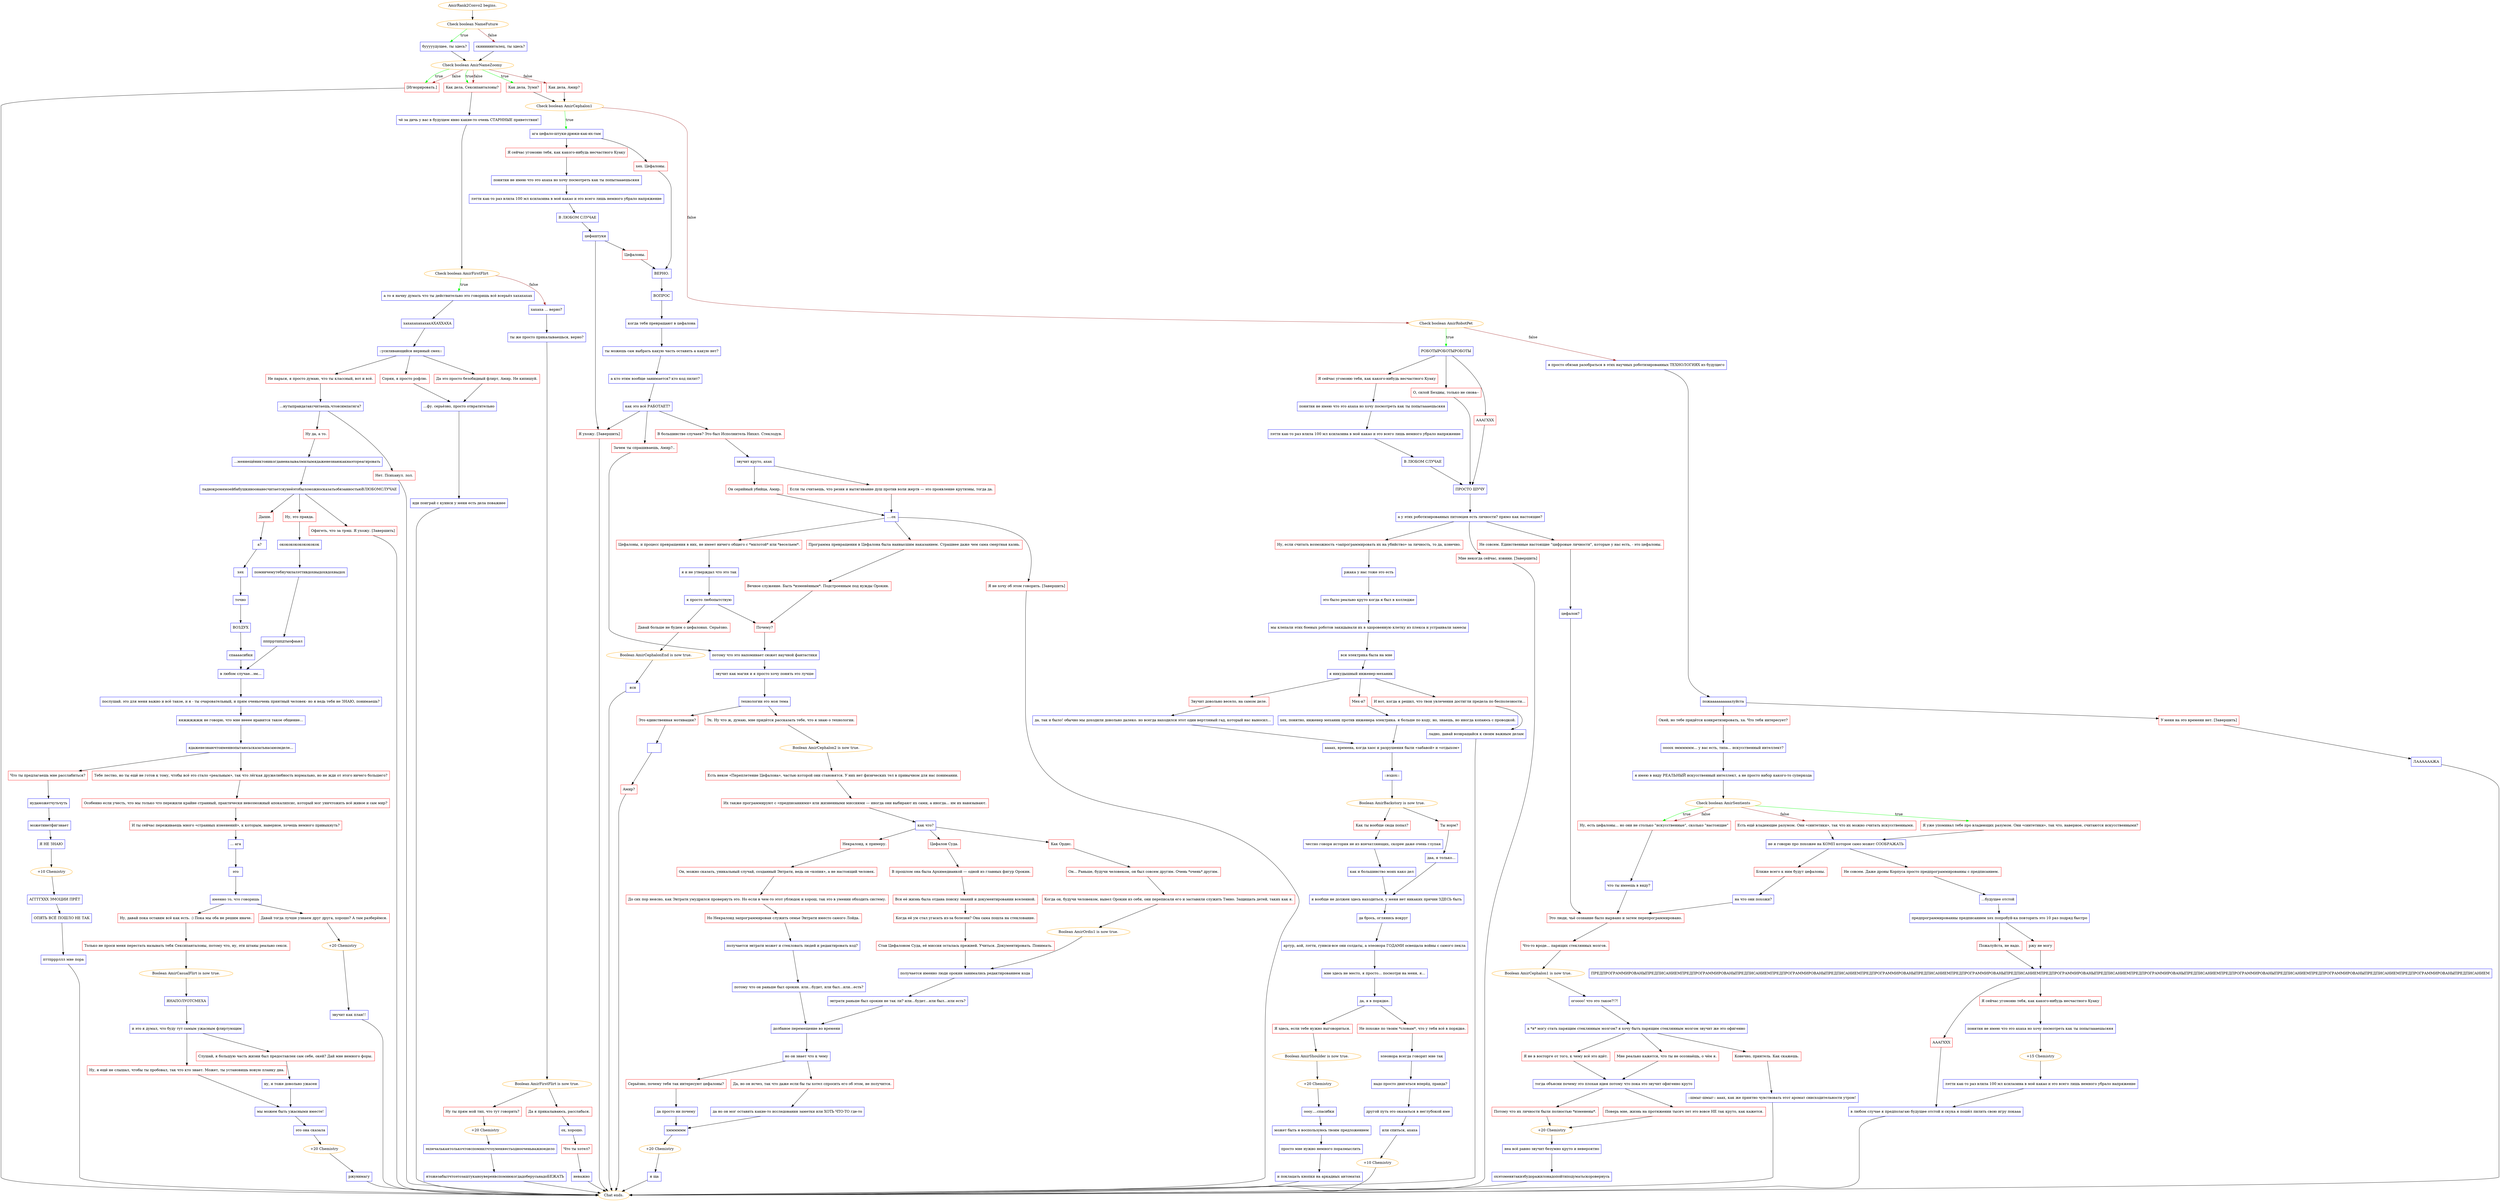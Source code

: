 digraph {
	"AmirRank2Convo2 begins." [color=orange];
		"AmirRank2Convo2 begins." -> j1555648941;
	j1555648941 [label="Check boolean NameFuture",color=orange];
		j1555648941 -> j2201507785 [label=true,color=green];
		j1555648941 -> j1050592772 [label=false,color=brown];
	j2201507785 [label="бууууудущее, ты здесь?",shape=box,color=blue];
		j2201507785 -> j3096240527;
	j1050592772 [label="cкииииииталец, ты здесь?",shape=box,color=blue];
		j1050592772 -> j3096240527;
	j3096240527 [label="Check boolean AmirNameZoomy",color=orange];
		j3096240527 -> j2869381411 [label=true,color=green];
		j3096240527 -> j3108872518 [label=true,color=green];
		j3096240527 -> j3953004255 [label=true,color=green];
		j3096240527 -> j2869381411 [label=false,color=brown];
		j3096240527 -> j3108872518 [label=false,color=brown];
		j3096240527 -> j1330544107 [label=false,color=brown];
	j2869381411 [label="[Игнорировать.]",shape=box,color=red];
		j2869381411 -> "Chat ends.";
	j3108872518 [label="Как дела, Сексипанталоны?",shape=box,color=red];
		j3108872518 -> j437186796;
	j3953004255 [label="Как дела, Зуми?",shape=box,color=red];
		j3953004255 -> j87647369;
	j1330544107 [label="Как дела, Амир?",shape=box,color=red];
		j1330544107 -> j87647369;
	"Chat ends." [color=orange];
	j437186796 [label="чё за дичь у вас в будущем явно какие-то очень СТАРННЫЕ приветствия!",shape=box,color=blue];
		j437186796 -> j1575820688;
	j87647369 [label="Check boolean AmirCephalon1",color=orange];
		j87647369 -> j2088446487 [label=true,color=green];
		j87647369 -> j1377197533 [label=false,color=brown];
	j1575820688 [label="Check boolean AmirFirstFlirt",color=orange];
		j1575820688 -> j2154076729 [label=true,color=green];
		j1575820688 -> j3207428870 [label=false,color=brown];
	j2088446487 [label="ага цефало-штуки-дрюки-как-их-там",shape=box,color=blue];
		j2088446487 -> j4182075339;
		j2088446487 -> j953700945;
	j1377197533 [label="Check boolean AmirRobotPet",color=orange];
		j1377197533 -> j729797903 [label=true,color=green];
		j1377197533 -> j2717578815 [label=false,color=brown];
	j2154076729 [label="а то я начну думать что ты действительно это говоришь всё всерьёз хахахахах",shape=box,color=blue];
		j2154076729 -> j1112060153;
	j3207428870 [label="хахаха ... верно?",shape=box,color=blue];
		j3207428870 -> j2912881164;
	j4182075339 [label="хех. Цефалоны.",shape=box,color=red];
		j4182075339 -> j2906259592;
	j953700945 [label="Я сейчас угомоню тебя, как какого-нибудь несчастного Куаку",shape=box,color=red];
		j953700945 -> j980284589;
	j729797903 [label="РОБОТЫРОБОТЫРОБОТЫ",shape=box,color=blue];
		j729797903 -> j1333938039;
		j729797903 -> j3584325728;
		j729797903 -> j1486306092;
	j2717578815 [label="я просто обязан разобраться в этих научных роботизированных ТЕХНОЛОГИЯХ из будущего",shape=box,color=blue];
		j2717578815 -> j927405510;
	j1112060153 [label="хахахахахахахАХАХХАХА",shape=box,color=blue];
		j1112060153 -> j3673338098;
	j2912881164 [label="ты же просто прикалываешься, верно?",shape=box,color=blue];
		j2912881164 -> j1496595557;
	j2906259592 [label="ВЕРНО.",shape=box,color=blue];
		j2906259592 -> j479863359;
	j980284589 [label="понятия не имею что это ахаха но хочу посмотреть как ты попытаааешьсяяя",shape=box,color=blue];
		j980284589 -> j3868038171;
	j1333938039 [label="О, силой Бездны, только не снова--",shape=box,color=red];
		j1333938039 -> j2288316092;
	j3584325728 [label="АААГХХХ",shape=box,color=red];
		j3584325728 -> j2288316092;
	j1486306092 [label="Я сейчас угомоню тебя, как какого-нибудь несчастного Куаку",shape=box,color=red];
		j1486306092 -> j1853861688;
	j927405510 [label="пожаааааааааалуйста",shape=box,color=blue];
		j927405510 -> j3227166558;
		j927405510 -> j3291972743;
	j3673338098 [label="::усиливающийся нервный смех::",shape=box,color=blue];
		j3673338098 -> j4010826050;
		j3673338098 -> j1085140515;
		j3673338098 -> j1988775130;
	j1496595557 [label="Boolean AmirFirstFlirt is now true.",color=orange];
		j1496595557 -> j2041808160;
		j1496595557 -> j4215003388;
	j479863359 [label="ВОПРОС",shape=box,color=blue];
		j479863359 -> j2177781596;
	j3868038171 [label="лэтти как-то раз влила 100 мл ксилазина в моё какао и это всего лишь немного убрало напряжение",shape=box,color=blue];
		j3868038171 -> j3564923612;
	j2288316092 [label="ПРОСТО ШУЧУ",shape=box,color=blue];
		j2288316092 -> j1050724734;
	j1853861688 [label="понятия не имею что это ахаха но хочу посмотреть как ты попытаааешьсяяя",shape=box,color=blue];
		j1853861688 -> j711219753;
	j3227166558 [label="У меня на это времени нет. [Завершить]",shape=box,color=red];
		j3227166558 -> j2246111314;
	j3291972743 [label="Окей, но тебе придётся конкретизировать, ха. Что тебя интересует?",shape=box,color=red];
		j3291972743 -> j2301292481;
	j4010826050 [label="Не парься, я просто думаю, что ты классный, вот и всё.",shape=box,color=red];
		j4010826050 -> j4097226329;
	j1085140515 [label="Сорян, я просто рофлю.",shape=box,color=red];
		j1085140515 -> j3504541677;
	j1988775130 [label="Да это просто безобидный флирт, Амир. Не кипишуй.",shape=box,color=red];
		j1988775130 -> j3504541677;
	j2041808160 [label="Ну ты прям мой тип, что тут говорить?",shape=box,color=red];
		j2041808160 -> j1329948200;
	j4215003388 [label="Да я прикалываюсь, расслабься.",shape=box,color=red];
		j4215003388 -> j1713835789;
	j2177781596 [label="когда тебя превращают в цефалона",shape=box,color=blue];
		j2177781596 -> j3240649770;
	j3564923612 [label="В ЛЮБОМ СЛУЧАЕ",shape=box,color=blue];
		j3564923612 -> j2766072146;
	j1050724734 [label="а у этих роботизированных питомцев есть личности? прямо как настоящие?",shape=box,color=blue];
		j1050724734 -> j2584494236;
		j1050724734 -> j3092933720;
		j1050724734 -> j2168765386;
	j711219753 [label="лэтти как-то раз влила 100 мл ксилазина в моё какао и это всего лишь немного убрало напряжение",shape=box,color=blue];
		j711219753 -> j2387175454;
	j2246111314 [label="ЛААААААЖА",shape=box,color=blue];
		j2246111314 -> "Chat ends.";
	j2301292481 [label="оооох эмммммм... у вас есть, типа... искусственный интеллект?",shape=box,color=blue];
		j2301292481 -> j3162986982;
	j4097226329 [label="...нутыправдатаксчитаешь,чтоясимпатяга?",shape=box,color=blue];
		j4097226329 -> j1027536031;
		j4097226329 -> j1315442696;
	j3504541677 [label="...фу. серьёзно, просто отвратительно",shape=box,color=blue];
		j3504541677 -> j1006125276;
	j1329948200 [label="+20 Chemistry",color=orange];
		j1329948200 -> j1130862827;
	j1713835789 [label="ох, хорошо.",shape=box,color=blue];
		j1713835789 -> j1947282942;
	j3240649770 [label="ты можешь сам выбрать какую часть оставить а какую нет?",shape=box,color=blue];
		j3240649770 -> j2057173128;
	j2766072146 [label="цефаштуки",shape=box,color=blue];
		j2766072146 -> j1615256781;
		j2766072146 -> j4092572214;
	j2584494236 [label="Не совсем. Единственные настоящие \"цифровые личности\", которые у нас есть, - это цефалоны.",shape=box,color=red];
		j2584494236 -> j3319237724;
	j3092933720 [label="Ну, если считать возможность «запрограммировать их на убийство» за личность, то да, конечно.",shape=box,color=red];
		j3092933720 -> j3426258181;
	j2168765386 [label="Мне некогда сейчас, извини. [Завершить]",shape=box,color=red];
		j2168765386 -> "Chat ends.";
	j2387175454 [label="В ЛЮБОМ СЛУЧАЕ",shape=box,color=blue];
		j2387175454 -> j2288316092;
	j3162986982 [label="я имею в виду РЕАЛЬНЫЙ искусственный интеллект, а не просто набор какого-то суперкода",shape=box,color=blue];
		j3162986982 -> j3361290284;
	j1027536031 [label="Ну да, а то.",shape=box,color=red];
		j1027536031 -> j953901660;
	j1315442696 [label="Нет. Психанул. лол.",shape=box,color=red];
		j1315442696 -> "Chat ends.";
	j1006125276 [label="иди поиграй с куинси у меня есть дела поважнее",shape=box,color=blue];
		j1006125276 -> "Chat ends.";
	j1130862827 [label="эхпечалькаятолькочтовспомнилчтоуменяестьоднооченьважноедело",shape=box,color=blue];
		j1130862827 -> j2594949009;
	j1947282942 [label="Что ты хотел?",shape=box,color=red];
		j1947282942 -> j2912278618;
	j2057173128 [label="а кто этим вообще занимается? кто код пилит?",shape=box,color=blue];
		j2057173128 -> j1274282635;
	j1615256781 [label="Цефалоны.",shape=box,color=red];
		j1615256781 -> j2906259592;
	j4092572214 [label="Я ухожу. [Завершить]",shape=box,color=red];
		j4092572214 -> "Chat ends.";
	j3319237724 [label="цефалон?",shape=box,color=blue];
		j3319237724 -> j2882372497;
	j3426258181 [label="ржака у нас тоже это есть",shape=box,color=blue];
		j3426258181 -> j4150236630;
	j3361290284 [label="Check boolean AmirSentients",color=orange];
		j3361290284 -> j2305237934 [label=true,color=green];
		j3361290284 -> j3727972230 [label=true,color=green];
		j3361290284 -> j4157331239 [label=false,color=brown];
		j3361290284 -> j3727972230 [label=false,color=brown];
	j953901660 [label="...меняещёниктоникогданеназывалмилымядаженезнаюкакнаэтореагировать",shape=box,color=blue];
		j953901660 -> j2594042354;
	j2594949009 [label="ятожезабылчтоэтозаштуканоуверенвспомнюкогдадоберусьнадоБЕЖАТЬ",shape=box,color=blue];
		j2594949009 -> "Chat ends.";
	j2912278618 [label="неважно",shape=box,color=blue];
		j2912278618 -> "Chat ends.";
	j1274282635 [label="как это всё РАБОТАЕТ?",shape=box,color=blue];
		j1274282635 -> j1351722309;
		j1274282635 -> j1251652797;
		j1274282635 -> j4092572214;
	j2882372497 [label="Это люди, чьё сознание было вырвано и затем перепрограммировано.",shape=box,color=red];
		j2882372497 -> j1108861272;
	j4150236630 [label="это было реально круто когда я был в колледже",shape=box,color=blue];
		j4150236630 -> j2256105393;
	j2305237934 [label="Я уже упоминал тебе про владеющих разумом. Они «синтетики», так что, наверное, считаются искусственными?",shape=box,color=red];
		j2305237934 -> j2454623379;
	j3727972230 [label="Ну, есть цефалоны... но они не столько \"искусственные\", сколько \"настоящие\"",shape=box,color=red];
		j3727972230 -> j1195516737;
	j4157331239 [label="Есть ещё владеющие разумом. Они «синтетики», так что их можно считать искусственными.",shape=box,color=red];
		j4157331239 -> j2454623379;
	j2594042354 [label="ладнокромемоейбабушкиноонанесчитаетсяунеёэтобыломожносказатьобязанностьюВЛЮБОМСЛУЧАЕ",shape=box,color=blue];
		j2594042354 -> j3127965033;
		j2594042354 -> j1097039903;
		j2594042354 -> j163932090;
	j1351722309 [label="В большинстве случаев? Это был Исполнитель Нихил. Стеклодув.",shape=box,color=red];
		j1351722309 -> j699298639;
	j1251652797 [label="Зачем ты спрашиваешь, Амир?..",shape=box,color=red];
		j1251652797 -> j2789245922;
	j1108861272 [label="Что-то вроде... парящих стеклянных мозгов.",shape=box,color=red];
		j1108861272 -> j1172308024;
	j2256105393 [label="мы клепали этих боевых роботов закидывали их в здоровенную клетку из плекса и устраивали замесы",shape=box,color=blue];
		j2256105393 -> j1993103192;
	j2454623379 [label="не я говорю про похожее на КОМП которое само может СООБРАЖАТЬ",shape=box,color=blue];
		j2454623379 -> j3521203607;
		j2454623379 -> j412179295;
	j1195516737 [label="что ты имеешь в виду?",shape=box,color=blue];
		j1195516737 -> j2882372497;
	j3127965033 [label="Дыши.",shape=box,color=red];
		j3127965033 -> j2775328170;
	j1097039903 [label="Ну, это правда.",shape=box,color=red];
		j1097039903 -> j3578229312;
	j163932090 [label="Офигеть, что за трэш. Я ухожу. [Завершить]",shape=box,color=red];
		j163932090 -> "Chat ends.";
	j699298639 [label="звучит круто, ахах",shape=box,color=blue];
		j699298639 -> j2966932433;
		j699298639 -> j895355262;
	j2789245922 [label="потому что это напоминает сюжет научной фантастики",shape=box,color=blue];
		j2789245922 -> j529511698;
	j1172308024 [label="Boolean AmirCephalon1 is now true.",color=orange];
		j1172308024 -> j425895742;
	j1993103192 [label="вся электрика была на мне",shape=box,color=blue];
		j1993103192 -> j3675297040;
	j3521203607 [label="Ближе всего к ним будут цефалоны.",shape=box,color=red];
		j3521203607 -> j8984260;
	j412179295 [label="Не совсем. Даже дроны Корпуса просто предпрограммированны с предписанием.",shape=box,color=red];
		j412179295 -> j430158484;
	j2775328170 [label="а?",shape=box,color=blue];
		j2775328170 -> j2884088162;
	j3578229312 [label="ококококококококок",shape=box,color=blue];
		j3578229312 -> j3028395858;
	j2966932433 [label="Если ты считаешь, что резня и вытягивание душ против воли жертв — это проявление крутизны, тогда да.",shape=box,color=red];
		j2966932433 -> j2980979163;
	j895355262 [label="Он серийный убийца, Амир.",shape=box,color=red];
		j895355262 -> j2980979163;
	j529511698 [label="звучит как магия и я просто хочу понять это лучше",shape=box,color=blue];
		j529511698 -> j2817914048;
	j425895742 [label="огоооо! что это такое?!?!",shape=box,color=blue];
		j425895742 -> j502756484;
	j3675297040 [label="я никудышный инженер-механик",shape=box,color=blue];
		j3675297040 -> j224130892;
		j3675297040 -> j894188250;
		j3675297040 -> j2104442824;
	j8984260 [label="на что они похожи?",shape=box,color=blue];
		j8984260 -> j2882372497;
	j430158484 [label="...будущее отстой",shape=box,color=blue];
		j430158484 -> j1347036499;
	j2884088162 [label="хех",shape=box,color=blue];
		j2884088162 -> j1152681603;
	j3028395858 [label="помничемутебяучилалэттивдохвыдохвдохвыдох",shape=box,color=blue];
		j3028395858 -> j389280474;
	j2980979163 [label="....ох",shape=box,color=blue];
		j2980979163 -> j604521086;
		j2980979163 -> j501999392;
		j2980979163 -> j2829203304;
	j2817914048 [label="технологии это моя тема",shape=box,color=blue];
		j2817914048 -> j2924537309;
		j2817914048 -> j728437237;
	j502756484 [label="а *я* могу стать парящим стеклянным мозгом? я хочу быть парящим стеклянным мозгом звучит же это офигенно",shape=box,color=blue];
		j502756484 -> j2618470139;
		j502756484 -> j4068720894;
		j502756484 -> j1041866776;
	j224130892 [label="Мех-и?",shape=box,color=red];
		j224130892 -> j188273479;
	j894188250 [label="Звучит довольно весело, на самом деле.",shape=box,color=red];
		j894188250 -> j2413615445;
	j2104442824 [label="И вот, когда я решил, что твои увлечения достигли предела по бесполезности...",shape=box,color=red];
		j2104442824 -> j2950611823;
	j1347036499 [label="предпрограммированны предписанием хех попробуй-ка повторить это 10 раз подряд быстро",shape=box,color=blue];
		j1347036499 -> j2621137525;
		j1347036499 -> j4223763482;
	j1152681603 [label="точно",shape=box,color=blue];
		j1152681603 -> j2705482646;
	j389280474 [label="пппрртшпдтыофаьвл",shape=box,color=blue];
		j389280474 -> j3857581160;
	j604521086 [label="Цефалоны, и процесс превращения в них, не имеет ничего общего с *милотой* или *весельем*.",shape=box,color=red];
		j604521086 -> j1804553689;
	j501999392 [label="Я не хочу об этом говорить. [Завершить]",shape=box,color=red];
		j501999392 -> "Chat ends.";
	j2829203304 [label="Программа превращения в Цефалона была наивысшим наказанием. Страшнее даже чем сама смертная казнь.",shape=box,color=red];
		j2829203304 -> j4021081733;
	j2924537309 [label="Это единственная мотивация?",shape=box,color=red];
		j2924537309 -> j2487862100;
	j728437237 [label="Эх. Ну что ж, думаю, мне придётся рассказать тебе, что я знаю о технологии.",shape=box,color=red];
		j728437237 -> j1179524938;
	j2618470139 [label="Я не в восторге от того, к чему всё это идёт.",shape=box,color=red];
		j2618470139 -> j3185495097;
	j4068720894 [label="Мне реально кажется, что ты не осознаёшь, о чём я.",shape=box,color=red];
		j4068720894 -> j3185495097;
	j1041866776 [label="Конечно, приятель. Как скажешь.",shape=box,color=red];
		j1041866776 -> j3702307322;
	j188273479 [label="хех, понятно, инженер механик против инженера электрика. я больше по коду, но, знаешь, но иногда копаюсь с проводкой.",shape=box,color=blue];
		j188273479 -> j833295846;
	j2413615445 [label="да, так и было! обычно мы доходили довольно далеко. но всегда находился этот один вертлявый гад, который нас выносил...",shape=box,color=blue];
		j2413615445 -> j833295846;
	j2950611823 [label="ладно, давай возвращайся к своим важным делам",shape=box,color=blue];
		j2950611823 -> "Chat ends.";
	j2621137525 [label="ржу не могу",shape=box,color=red];
		j2621137525 -> j988553274;
	j4223763482 [label="Пожалуйста, не надо.",shape=box,color=red];
		j4223763482 -> j988553274;
	j2705482646 [label="ВОЗДУХ",shape=box,color=blue];
		j2705482646 -> j3087083839;
	j3857581160 [label="в любом случае...эм...",shape=box,color=blue];
		j3857581160 -> j217090461;
	j1804553689 [label="я и не утверждал что это так",shape=box,color=blue];
		j1804553689 -> j609494143;
	j4021081733 [label="Вечное служение. Быть *изменённым*. Подстроенным под нужды Орокин.",shape=box,color=red];
		j4021081733 -> j1971540960;
	j2487862100 [label="  ",shape=box,color=blue];
		j2487862100 -> j1058162517;
	j1179524938 [label="Boolean AmirCephalon2 is now true.",color=orange];
		j1179524938 -> j1919501592;
	j3185495097 [label="тогда объясни почему это плохая идея потому что пока это звучит офигенно круто",shape=box,color=blue];
		j3185495097 -> j225630411;
		j3185495097 -> j3656020449;
	j3702307322 [label="::шмыг-шмыг:: ааах, как же приятно чувствовать этот аромат снисходительности утром!",shape=box,color=blue];
		j3702307322 -> "Chat ends.";
	j833295846 [label="аааах, времена, когда хаос и разрушения были «забавой» и «отдыхом»",shape=box,color=blue];
		j833295846 -> j2392707025;
	j988553274 [label="ПРЕДПРОГРАММИРОВАНЫПРЕДПИСАНИЕМПРЕДПРОГРАММИРОВАНЫПРЕДПИСАНИЕМПРЕДПРОГРАММИРОВАНЫПРЕДПИСАНИЕМПРЕДПРОГРАММИРОВАНЫПРЕДПИСАНИЕМПРЕДПРОГРАММИРОВАНЫПРЕДПИСАНИЕМПРЕДПРОГРАММИРОВАНЫПРЕДПИСАНИЕМПРЕДПРОГРАММИРОВАНЫПРЕДПИСАНИЕМПРЕДПРОГРАММИРОВАНЫПРЕДПИСАНИЕМПРЕДПРОГРАММИРОВАНЫПРЕДПИСАНИЕМПРЕДПРОГРАММИРОВАНЫПРЕДПИСАНИЕМ",shape=box,color=blue];
		j988553274 -> j1249663066;
		j988553274 -> j2827166655;
	j3087083839 [label="спаааасибки",shape=box,color=blue];
		j3087083839 -> j3857581160;
	j217090461 [label="послушай. это для меня важно и всё такое, и я - ты очаровательный, и прям оченьочень приятный человек- но я ведь тебя не ЗНАЮ, понимаешь?",shape=box,color=blue];
		j217090461 -> j2788623510;
	j609494143 [label="я просто любопытствую",shape=box,color=blue];
		j609494143 -> j1971540960;
		j609494143 -> j752934732;
	j1971540960 [label="Почему?",shape=box,color=red];
		j1971540960 -> j2789245922;
	j1058162517 [label="Амир?",shape=box,color=red];
		j1058162517 -> "Chat ends.";
	j1919501592 [label="Есть некое «Переплетение Цефалона», частью которой они становятся. У них нет физических тел в привычном для нас понимании.",shape=box,color=red];
		j1919501592 -> j2731479765;
	j225630411 [label="Потому что их личности были полностью *изменены*.",shape=box,color=red];
		j225630411 -> j2333351610;
	j3656020449 [label="Поверь мне, жизнь на протяжении тысяч лет это вовсе НЕ так круто, как кажется.",shape=box,color=red];
		j3656020449 -> j2333351610;
	j2392707025 [label="::вздох::",shape=box,color=blue];
		j2392707025 -> j2341517216;
	j1249663066 [label="Я сейчас угомоню тебя, как какого-нибудь несчастного Куаку",shape=box,color=red];
		j1249663066 -> j3570430625;
	j2827166655 [label="АААГХХХ",shape=box,color=red];
		j2827166655 -> j2969286156;
	j2788623510 [label="яяжжжжжж не говорю, что мне нееее нравится такое общение...",shape=box,color=blue];
		j2788623510 -> j21128855;
	j752934732 [label="Давай больше не будем о цефалонах. Серьёзно.",shape=box,color=red];
		j752934732 -> j703844919;
	j2731479765 [label="Их также программируют с «предписаниями» или жизненными миссиями — иногда они выбирают их сами, а иногда... им их навязывают.",shape=box,color=red];
		j2731479765 -> j2656687110;
	j2333351610 [label="+20 Chemistry",color=orange];
		j2333351610 -> j2080663944;
	j2341517216 [label="Boolean AmirBackstory is now true.",color=orange];
		j2341517216 -> j4219699353;
		j2341517216 -> j2257581282;
	j3570430625 [label="понятия не имею что это ахаха но хочу посмотреть как ты попытаааешьсяяя",shape=box,color=blue];
		j3570430625 -> j1553235286;
	j2969286156 [label="в любом случае я предполагаю будущее отстой и скука я пошёл пилить свою игру покааа",shape=box,color=blue];
		j2969286156 -> "Chat ends.";
	j21128855 [label="ядаженезнаючтоименнопытаюсьсказатьнасамомделе...",shape=box,color=blue];
		j21128855 -> j2590871223;
		j21128855 -> j4141007650;
	j703844919 [label="Boolean AmirCephalonEnd is now true.",color=orange];
		j703844919 -> j3995611509;
	j2656687110 [label="как что?",shape=box,color=blue];
		j2656687110 -> j3337419210;
		j2656687110 -> j1826587297;
		j2656687110 -> j2664569056;
	j2080663944 [label="неа всё равно звучит безумно круто и невероятно",shape=box,color=blue];
		j2080663944 -> j973343745;
	j4219699353 [label="Ты норм?",shape=box,color=red];
		j4219699353 -> j1296524561;
	j2257581282 [label="Как ты вообще сюда попал?",shape=box,color=red];
		j2257581282 -> j3557121707;
	j1553235286 [label="+15 Chemistry",color=orange];
		j1553235286 -> j2210545920;
	j2590871223 [label="Тебе лестно, но ты ещё не готов к тому, чтобы всё это стало «реальным», так что лёгкая дружелюбность нормально, но не жди от этого ничего большего?",shape=box,color=red];
		j2590871223 -> j433535432;
	j4141007650 [label="Что ты предлагаешь мне расслабиться?",shape=box,color=red];
		j4141007650 -> j495771878;
	j3995611509 [label="ясн",shape=box,color=blue];
		j3995611509 -> "Chat ends.";
	j3337419210 [label="Как Ордис.",shape=box,color=red];
		j3337419210 -> j1057904174;
	j1826587297 [label="Цефалон Суда.",shape=box,color=red];
		j1826587297 -> j2265001080;
	j2664569056 [label="Некралоид, к примеру.",shape=box,color=red];
		j2664569056 -> j254389899;
	j973343745 [label="охэтоменятаквзбудоражилонадопойтиподуматьскоровернусь",shape=box,color=blue];
		j973343745 -> "Chat ends.";
	j1296524561 [label="даа, я только...",shape=box,color=blue];
		j1296524561 -> j181225210;
	j3557121707 [label="честно говоря история не из впечатляющих, скорее даже очень глупая",shape=box,color=blue];
		j3557121707 -> j397441857;
	j2210545920 [label="лэтти как-то раз влила 100 мл ксилазина в моё какао и это всего лишь немного убрало напряжение",shape=box,color=blue];
		j2210545920 -> j2969286156;
	j433535432 [label="Особенно если учесть, что мы только что пережили крайне странный, практически невозможный апокалипсис, который мог уничтожить всё живое и сам мир?",shape=box,color=red];
		j433535432 -> j1678025261;
	j495771878 [label="нудаможетчутьчуть",shape=box,color=blue];
		j495771878 -> j590070102;
	j1057904174 [label="Он... Раньше, будучи человеком, он был совсем другим. Очень *очень* другим.",shape=box,color=red];
		j1057904174 -> j3896108476;
	j2265001080 [label="В прошлом она была Архимедианкой — одной из главных фигур Орокин.",shape=box,color=red];
		j2265001080 -> j679072828;
	j254389899 [label="Он, можно сказать, уникальный случай, созданный Энтрати, ведь он «копия», а не настоящий человек.",shape=box,color=red];
		j254389899 -> j3856730069;
	j181225210 [label="я вообще не должен здесь находиться, у меня нет никаких причин ЗДЕСЬ быть",shape=box,color=blue];
		j181225210 -> j4006191619;
	j397441857 [label="как и большинство моих како дел",shape=box,color=blue];
		j397441857 -> j181225210;
	j1678025261 [label="И ты сейчас переживаешь много «странных изменений», к которым, наверное, хочешь немного привыкнуть?",shape=box,color=red];
		j1678025261 -> j1379427499;
	j590070102 [label="можетинетфигзнает",shape=box,color=blue];
		j590070102 -> j1465420629;
	j3896108476 [label="Когда он, будучи человеком, вывел Орокин из себя, они переписали его и заставили служить Тэнно. Защищать детей, таких как я.",shape=box,color=red];
		j3896108476 -> j4174316544;
	j679072828 [label="Вся её жизнь была отдана поиску знаний и документировании вселенной.",shape=box,color=red];
		j679072828 -> j2262279682;
	j3856730069 [label="До сих пор неясно, как Энтрати умудрился провернуть это. Но если в чем-то этот ублюдок и хорош, так это в умении обходить систему.",shape=box,color=red];
		j3856730069 -> j2383130189;
	j4006191619 [label="да брось, оглянись вокруг",shape=box,color=blue];
		j4006191619 -> j742219264;
	j1379427499 [label="... ага",shape=box,color=blue];
		j1379427499 -> j3549751010;
	j1465420629 [label="Я НЕ ЗНАЮ",shape=box,color=blue];
		j1465420629 -> j1918882750;
	j4174316544 [label="Boolean AmirOrdis1 is now true.",color=orange];
		j4174316544 -> j238124997;
	j2262279682 [label="Когда её ум стал угасать из-за болезни? Она сама пошла на стеклование.",shape=box,color=red];
		j2262279682 -> j517796647;
	j2383130189 [label="Но Некралоид запрограммирован служить семье Энтрати вместо самого Лойда.",shape=box,color=red];
		j2383130189 -> j3005038781;
	j742219264 [label="артур, аой, лэтти, rуинси-все они солдаты, а элеонора ГОДАМИ освещала войны с самого пекла",shape=box,color=blue];
		j742219264 -> j368872679;
	j3549751010 [label="это",shape=box,color=blue];
		j3549751010 -> j4092685517;
	j1918882750 [label="+10 Chemistry",color=orange];
		j1918882750 -> j304440316;
	j238124997 [label="получается именно люди орокин занимались редактированием кода",shape=box,color=blue];
		j238124997 -> j3768122868;
	j517796647 [label="Став Цефалоном Суда, её миссия осталась прежней. Учиться. Документировать. Понимать.",shape=box,color=red];
		j517796647 -> j238124997;
	j3005038781 [label="получается энтрати может и стекловать людей и редактировать код?",shape=box,color=blue];
		j3005038781 -> j2290218002;
	j368872679 [label="мне здесь не место, я просто... посмотри на меня, я...",shape=box,color=blue];
		j368872679 -> j3283903435;
	j4092685517 [label="именно то, что говоришь",shape=box,color=blue];
		j4092685517 -> j3297662437;
		j4092685517 -> j2005131030;
	j304440316 [label="АГГГГХХХ ЭМОЦИИ ПРЁТ",shape=box,color=blue];
		j304440316 -> j344272041;
	j3768122868 [label="энтрати раньше был орокин не так ли? или...будет...или был...или есть?",shape=box,color=blue];
		j3768122868 -> j2058119727;
	j2290218002 [label="потому что он раньше был орокин. или...будет, или был...или...есть?",shape=box,color=blue];
		j2290218002 -> j2058119727;
	j3283903435 [label="да, я в порядке.",shape=box,color=blue];
		j3283903435 -> j1135536086;
		j3283903435 -> j4289902029;
	j3297662437 [label="Давай тогда лучше узнаем друг друга, хорошо? А там разберёмся.",shape=box,color=red];
		j3297662437 -> j2895099853;
	j2005131030 [label="Ну, давай пока оставим всё как есть. :) Пока мы оба не решим иначе.",shape=box,color=red];
		j2005131030 -> j1439167794;
	j344272041 [label="ОПЯТЬ ВСЁ ПОШЛО НЕ ТАК",shape=box,color=blue];
		j344272041 -> j3884164638;
	j2058119727 [label="долбаное перемещение во времени",shape=box,color=blue];
		j2058119727 -> j6958080;
	j1135536086 [label="Я здесь, если тебе нужно выговориться.",shape=box,color=red];
		j1135536086 -> j2072064218;
	j4289902029 [label="Не похоже по твоим *словам*, что у тебя всё в порядке.",shape=box,color=red];
		j4289902029 -> j1482950925;
	j2895099853 [label="+20 Chemistry",color=orange];
		j2895099853 -> j2019033803;
	j1439167794 [label="Только не проси меня перестать называть тебя Сексипанталоны, потому что, ну, эти штаны реально секси.",shape=box,color=red];
		j1439167794 -> j3780798944;
	j3884164638 [label="пттпрррллл мне пора",shape=box,color=blue];
		j3884164638 -> "Chat ends.";
	j6958080 [label="но он знает что к чему",shape=box,color=blue];
		j6958080 -> j4211992924;
		j6958080 -> j2796652508;
	j2072064218 [label="Boolean AmirShoulder is now true.",color=orange];
		j2072064218 -> j4120932350;
	j1482950925 [label="элеонора всегда говорит мне так",shape=box,color=blue];
		j1482950925 -> j1290070880;
	j2019033803 [label="звучит как план!!",shape=box,color=blue];
		j2019033803 -> "Chat ends.";
	j3780798944 [label="Boolean AmirCasualFlirt is now true.",color=orange];
		j3780798944 -> j1782094735;
	j4211992924 [label="Да, но он исчез, так что даже если бы ты хотел спросить его об этом, не получится.",shape=box,color=red];
		j4211992924 -> j1286339276;
	j2796652508 [label="Серьёзно, почему тебя так интересуют цефалоны?",shape=box,color=red];
		j2796652508 -> j4080651737;
	j4120932350 [label="+20 Chemistry",color=orange];
		j4120932350 -> j2370674052;
	j1290070880 [label="надо просто двигаться вперёд, правда?",shape=box,color=blue];
		j1290070880 -> j1455539964;
	j1782094735 [label="ЯНАПОЛУОТСМЕХА",shape=box,color=blue];
		j1782094735 -> j2215941672;
	j1286339276 [label="да но он мог оставить какие-то исследования заметки или ХОТЬ ЧТО-ТО где-то",shape=box,color=blue];
		j1286339276 -> j349221164;
	j4080651737 [label="да просто ни почему",shape=box,color=blue];
		j4080651737 -> j349221164;
	j2370674052 [label="оооу....спасибки",shape=box,color=blue];
		j2370674052 -> j3729220245;
	j1455539964 [label="другой путь это оказаться в неглубокой яме",shape=box,color=blue];
		j1455539964 -> j443468194;
	j2215941672 [label="и это я думал, что буду тут самым ужасным флиртующим",shape=box,color=blue];
		j2215941672 -> j1553961601;
		j2215941672 -> j2553454745;
	j349221164 [label="хмммммм",shape=box,color=blue];
		j349221164 -> j855525633;
	j3729220245 [label="может быть я воспользуюсь твоим предложением",shape=box,color=blue];
		j3729220245 -> j4028081029;
	j443468194 [label="или спиться, ахаха",shape=box,color=blue];
		j443468194 -> j1933300832;
	j1553961601 [label="Ну, я ещё не слышал, чтобы ты пробовал, так что кто знает. Может, ты установишь новую планку дна.",shape=box,color=red];
		j1553961601 -> j3027644156;
	j2553454745 [label="Слушай, я большую часть жизни был предоставлен сам себе, окей? Дай мне немного форы.",shape=box,color=red];
		j2553454745 -> j3068421927;
	j855525633 [label="+20 Chemistry",color=orange];
		j855525633 -> j3228133328;
	j4028081029 [label="просто мне нужно немного поразмыслить",shape=box,color=blue];
		j4028081029 -> j2213522974;
	j1933300832 [label="+10 Chemistry",color=orange];
		j1933300832 -> "Chat ends.";
	j3027644156 [label="мы можем быть ужасными вместе!",shape=box,color=blue];
		j3027644156 -> j780034201;
	j3068421927 [label="ну, я тоже довольно ужасен",shape=box,color=blue];
		j3068421927 -> j3027644156;
	j3228133328 [label="я ща",shape=box,color=blue];
		j3228133328 -> "Chat ends.";
	j2213522974 [label="и поклацать кнопки на аркадных автоматах",shape=box,color=blue];
		j2213522974 -> "Chat ends.";
	j780034201 [label="это она сказала",shape=box,color=blue];
		j780034201 -> j4056500562;
	j4056500562 [label="+20 Chemistry",color=orange];
		j4056500562 -> j3099210157;
	j3099210157 [label="ржунимагу",shape=box,color=blue];
		j3099210157 -> "Chat ends.";
}